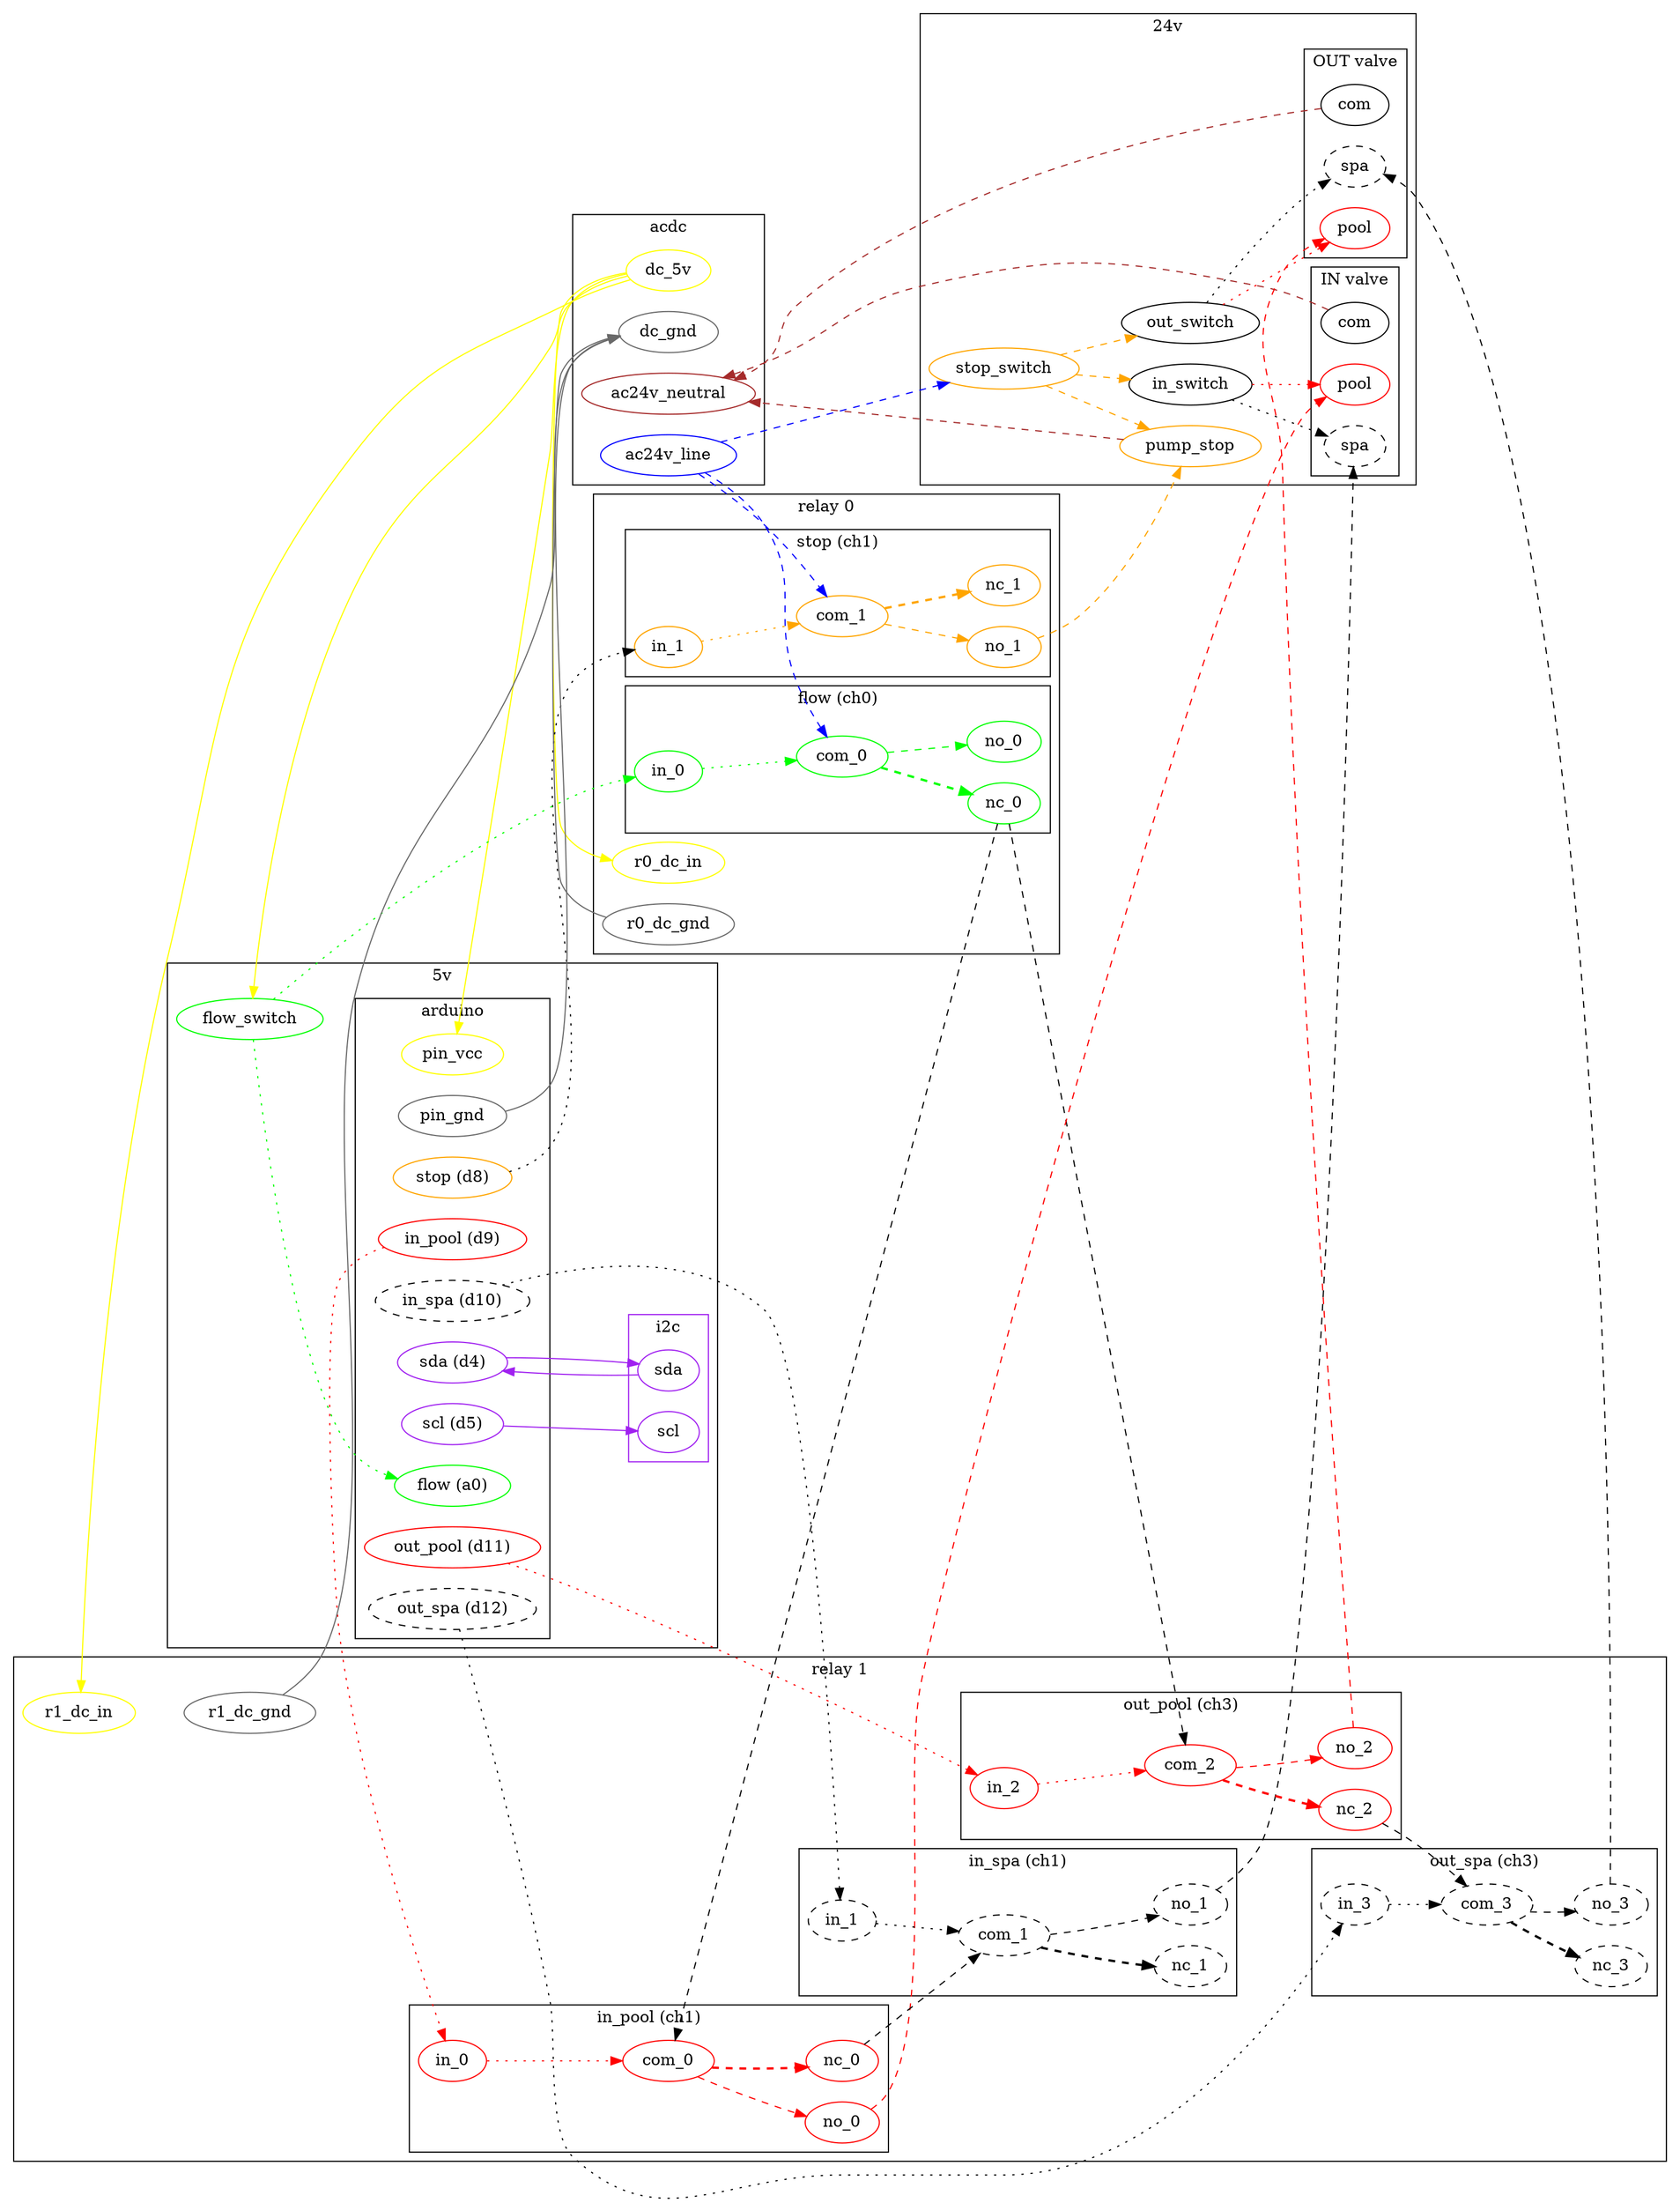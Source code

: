 digraph {
	rankdir=LR;

	subgraph cluster_acdc {
		label="acdc";
		dc_5v [color=yellow];
		dc_gnd [color=dimgray];
		ac24v_line [color=blue];
		ac24v_neutral [color=brown];
	}

	subgraph cluster_24v {
		label="24v";

		subgraph cluster_in_valve {
			label="IN valve";
			in_valve_red [color=red, label="pool"];
			in_valve_white [style=dashed, label="spa"];
			in_valve_black [label="com"];
		}
		subgraph cluster_out_valve {
			label="OUT valve";
			out_valve_red [color=red, label="pool"];
			out_valve_white [style=dashed, label="spa"];
			out_valve_black [label="com"];
		}

		in_switch;
		out_switch;

		stop_switch [color=orange];
		pump_stop [color=orange];

		in_valve_black -> ac24v_neutral [style=dashed, color=brown];
		out_valve_black -> ac24v_neutral [style=dashed, color=brown];
		ac24v_line -> stop_switch [style=dashed, color=blue];
		stop_switch -> pump_stop [style=dashed, color=orange];
		stop_switch -> in_switch [style=dashed, color=orange];
		stop_switch -> out_switch [style=dashed, color=orange];
		in_switch -> in_valve_red [style=dotted, color=red];
		in_switch -> in_valve_white [style=dotted];
		out_switch -> out_valve_red [style=dotted, color=red];
		out_switch -> out_valve_white [style=dotted];
		pump_stop -> ac24v_neutral [style=dashed, color=brown];
	}

	subgraph cluster_5v {
		label="5v";
		subgraph cluster_arduino {
			label="arduino";
			// pin_d1;
			// pin_d2;
			// pin_d3;
			pin_d4 [color=purple, label="sda (d4)"];
			pin_d5 [color=purple, label="scl (d5)"];
			// pin_d6;
			// pin_d7;
			pin_d8 [color=orange, label="stop (d8)"];
			pin_d9 [color=red, label="in_pool (d9)"];
			pin_d10 [style=dashed, label="in_spa (d10)"];
			pin_d11 [color=red, label="out_pool (d11)"];
			pin_d12 [style=dashed, label="out_spa (d12)"];
			pin_a0 [color=green, label="flow (a0)"];
			// pin_a1;
			// pin_a2;
			// pin_a3;
			// pin_a4;
			// pin_a5;
			// pin_a6;
			pin_vcc [color=yellow];
			pin_gnd [color=dimgray];
		}

		flow_switch [color=green];

		subgraph  cluster_i2c {
			label="i2c";
			color=purple;
			sda [color=purple];
			scl [color=purple];
		}
		pin_d4 -> sda [color=purple];
		sda -> pin_d4 [color=purple];
		pin_d5 -> scl [color=purple];
		

		dc_5v -> flow_switch [color=yellow];
	
		dc_5v -> pin_vcc [color=yellow];
		pin_gnd -> dc_gnd [color=dimgray];
		flow_switch -> pin_a0 [style=dotted, color=green];
	}

	subgraph cluster_relay_0 {
		label="relay 0";
		r0_dc_in [color=yellow];
		r0_dc_gnd [color=dimgray];

		subgraph cluster_r0ch0 {
			label="flow (ch0)";
			r0_in_0 [color=green, label="in_0"];
			r0_com_0 [color=green, label="com_0"];
			r0_no_0 [color=green, label="no_0"];
			r0_nc_0 [color=green, label="nc_0"];
		}
		subgraph cluster_r0ch1 {
			label="stop (ch1)";
			r0_in_1 [color=orange, label="in_1"];
			r0_com_1 [color=orange, label="com_1"];
			r0_no_1 [color=orange, label="no_1"];
			r0_nc_1 [color=orange, label="nc_1"];
		}
		// subgraph cluster_r0ch2 {
		// 	label="ch1";
		// 	r0_in_2;
		// 	r0_com_2;
		// 	r0_no_2;
		// 	r0_nc_2;
		
		// }
		// subgraph cluster_r0ch3 {
		// 	label="ch3";
		// 	r0_in_3;
		// 	r0_com_3;
		// 	r0_no_3;
		// 	r0_nc_3;
		// }
		# ch0 is flow switch
		r0_com_0 -> r0_nc_0 [color=green, style=dashed, penwidth=2];
		r0_com_0 -> r0_no_0 [color=green, style=dashed];
		r0_in_0 -> r0_com_0 [color=green, style=dotted];
		
		# ch2 is pump_stop
		r0_com_1 -> r0_nc_1 [color=orange, style=dashed, penwidth=2];
		r0_com_1 -> r0_no_1 [color=orange, style=dashed];
		r0_in_1 -> r0_com_1 [color=orange, style=dotted];
		
		// r0_com_2 -> r0_nc_2 [style=dashed, penwidth=2];
		// r0_com_2 -> r0_no_2 [style=dashed];
		// r0_in_2 -> r0_com_2 [style=dotted];
		
		// r0_com_3 -> r0_nc_3 [style=dashed, penwidth=2];
		// r0_com_3 -> r0_no_3 [style=dashed];
		// r0_in_3 -> r0_com_3 [style=dotted];

	}

	subgraph cluster_relay_1 {
		label="relay 1";
		r1_dc_in [color=yellow];
		r1_dc_gnd [color=dimgray];

		subgraph cluster_r1ch0 {
			label="in_pool (ch1)";
			r1_in_0 [color=red, label="in_0"];
			r1_com_0 [color=red, label="com_0"];
			r1_no_0 [color=red, label="no_0"];
			r1_nc_0 [color=red, label="nc_0"];
		}
		subgraph cluster_r1ch1 {
			label="in_spa (ch1)";
			r1_in_1 [style=dashed, label="in_1"];
			r1_com_1 [style=dashed, label="com_1"];
			r1_no_1 [style=dashed, label="no_1"];
			r1_nc_1 [style=dashed, label="nc_1"];
		}
		subgraph cluster_r1ch2 {
			label="out_pool (ch3)";
			r1_in_2 [color=red, label="in_2"];
			r1_com_2 [color=red, label="com_2"];
			r1_no_2 [color=red, label="no_2"];
			r1_nc_2 [color=red, label="nc_2"];
		}
		subgraph cluster_r1ch3 {
			label="out_spa (ch3)";
			r1_in_3 [style=dashed, label="in_3"];
			r1_com_3 [style=dashed, label="com_3"];
			r1_no_3 [style=dashed, label="no_3"];
			r1_nc_3 [style=dashed, label="nc_3"];
		}
		// ch0 is in valve red (pool)
		r1_com_0 -> r1_nc_0 [color=red, style=dashed, penwidth=2];
		r1_com_0 -> r1_no_0 [color=red, style=dashed];
		r1_in_0 -> r1_com_0 [color=red, style=dotted];
		
		// ch1 is in valve white (spa)
		r1_com_1 -> r1_nc_1 [style=dashed, penwidth=2];
		r1_com_1 -> r1_no_1 [style=dashed];
		r1_in_1 -> r1_com_1 [style=dotted];
		
		// ch2 is out red (pool)
		r1_com_2 -> r1_nc_2 [color=red, style=dashed, penwidth=2];
		r1_com_2 -> r1_no_2 [color=red, style=dashed];
		r1_in_2 -> r1_com_2 [color=red, style=dotted];
		
		// ch3 is out white (spa)
		r1_com_3 -> r1_nc_3 [style=dashed, penwidth=2];
		r1_com_3 -> r1_no_3 [style=dashed];
		r1_in_3 -> r1_com_3 [style=dotted];

		// Partial feedback for exclusive operation
		r1_nc_0 -> r1_com_1 [style=dashed];
		r1_nc_2 -> r1_com_3 [style=dashed];

		r1_dc_in -> r1_dc_gnd -> 
			r1_in_0 -> r1_in_1 -> 
			r1_in_2 -> r1_in_3 [style=invis];
		r1_nc_0 -> r1_com_0 -> r1_no_0 -> 
			r1_nc_1 -> r1_com_1 -> r1_no_1 -> 
			r1_nc_2 -> r1_com_2 -> r1_no_2 -> 
			r1_nc_3 -> r1_com_3 -> r1_no_3 [style=invis];
	}

	dc_5v -> r0_dc_in [color=yellow];
	r0_dc_gnd -> dc_gnd [color=dimgray];
	dc_5v -> r1_dc_in [color=yellow];
	r1_dc_gnd -> dc_gnd [color=dimgray];

	pin_d8 -> r0_in_1 [style=dotted];
	pin_d9 -> r1_in_0 [style=dotted, color=red];
	pin_d10 -> r1_in_1 [style=dotted];
	pin_d11 -> r1_in_2 [style=dotted, color=red];
	pin_d12 -> r1_in_3 [style=dotted];
	
	r1_no_0 -> in_valve_red [style=dashed, color=red];
	r1_no_1 -> in_valve_white [style=dashed];
	r1_no_2 -> out_valve_red [style=dashed, color=red];
	r1_no_3 -> out_valve_white [style=dashed];

	ac24v_line -> r0_com_0 [style=dashed, color=blue];
	flow_switch -> r0_in_0 [style=dotted, color=green];
	r0_nc_0 -> r1_com_0 [style=dashed];
	r0_nc_0 -> r1_com_2 [style=dashed];

	ac24v_line -> r0_com_1 [style=dashed, color=blue];
	r0_no_1 -> pump_stop [style=dashed, color=orange];
}